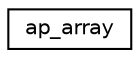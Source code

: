 digraph "Graphical Class Hierarchy"
{
 // INTERACTIVE_SVG=YES
  edge [fontname="Helvetica",fontsize="10",labelfontname="Helvetica",labelfontsize="10"];
  node [fontname="Helvetica",fontsize="10",shape=record];
  rankdir="LR";
  Node0 [label="ap_array",height=0.2,width=0.4,color="black", fillcolor="white", style="filled",URL="$structap__array.html"];
}
